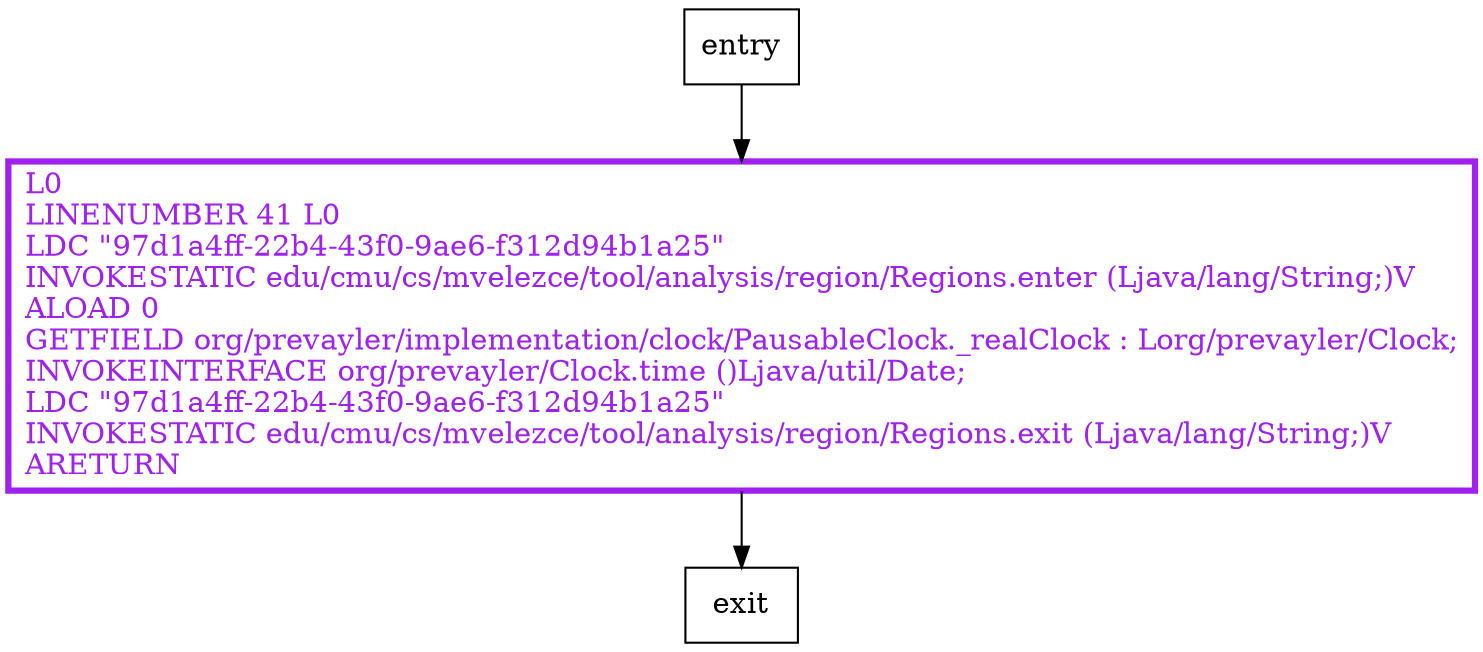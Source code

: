 digraph realTime {
node [shape=record];
518976165 [label="L0\lLINENUMBER 41 L0\lLDC \"97d1a4ff-22b4-43f0-9ae6-f312d94b1a25\"\lINVOKESTATIC edu/cmu/cs/mvelezce/tool/analysis/region/Regions.enter (Ljava/lang/String;)V\lALOAD 0\lGETFIELD org/prevayler/implementation/clock/PausableClock._realClock : Lorg/prevayler/Clock;\lINVOKEINTERFACE org/prevayler/Clock.time ()Ljava/util/Date;\lLDC \"97d1a4ff-22b4-43f0-9ae6-f312d94b1a25\"\lINVOKESTATIC edu/cmu/cs/mvelezce/tool/analysis/region/Regions.exit (Ljava/lang/String;)V\lARETURN\l"];
entry;
exit;
entry -> 518976165;
518976165 -> exit;
518976165[fontcolor="purple", penwidth=3, color="purple"];
}
